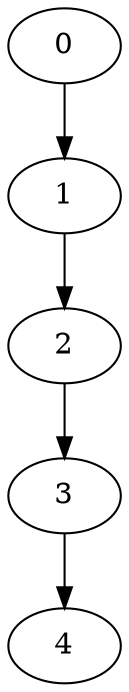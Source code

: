 digraph G {
	0;
	1;
	2;
	3;
	4;

	0 -> 1 [village=VillageA; name=Corner_Alley; heightLimit=3; weight=10; primaryType=mainStreet; secondaryType=none;];
	1 -> 2 [village=VillageA; name=Linden_Avenue; heightLimit=3; weight=10; primaryType=sideStreet; secondaryType=none;];
	2 -> 3 [village=VillageA; name=Meadow_Way; heightLimit=3; weight=10; primaryType=sideStreet; secondaryType=none;];
	3 -> 4 [village=VillageA; name=Town_Hall_Square; heightLimit=3; weight=10; primaryType=mainStreet; secondaryType=none;];

}